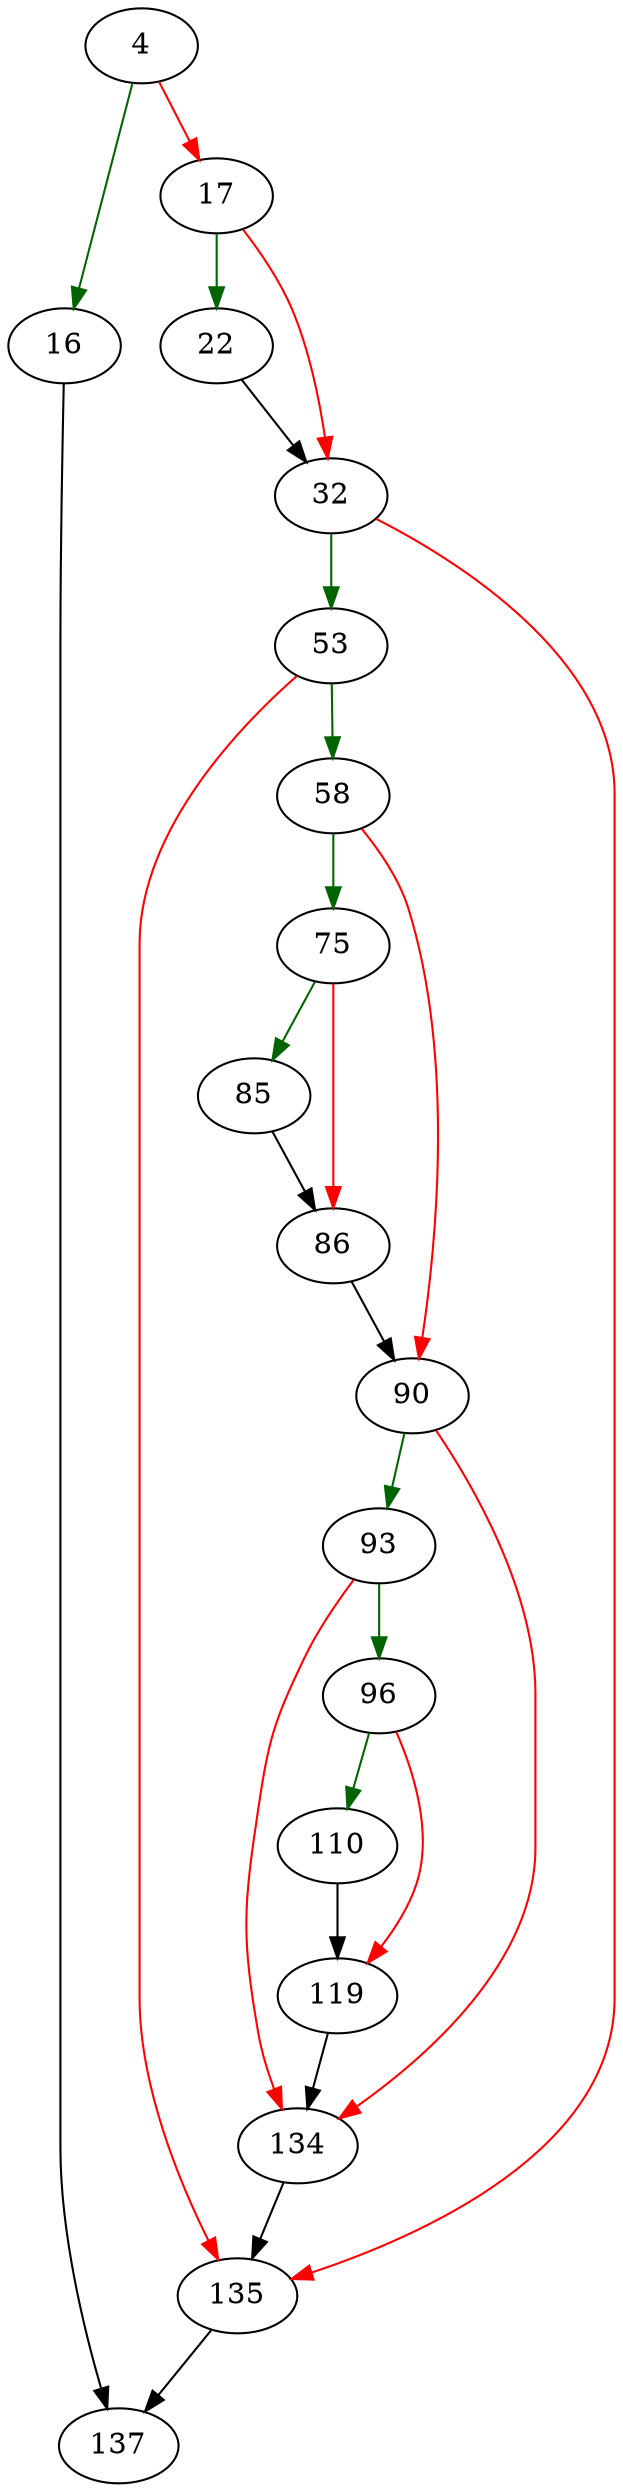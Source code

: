 strict digraph "vdbePmaReaderSeek" {
	// Node definitions.
	4 [entry=true];
	16;
	17;
	137;
	22;
	32;
	53;
	135;
	58;
	75;
	90;
	85;
	86;
	93;
	134;
	96;
	110;
	119;

	// Edge definitions.
	4 -> 16 [
		color=darkgreen
		cond=true
	];
	4 -> 17 [
		color=red
		cond=false
	];
	16 -> 137;
	17 -> 22 [
		color=darkgreen
		cond=true
	];
	17 -> 32 [
		color=red
		cond=false
	];
	22 -> 32;
	32 -> 53 [
		color=darkgreen
		cond=true
	];
	32 -> 135 [
		color=red
		cond=false
	];
	53 -> 135 [
		color=red
		cond=false
	];
	53 -> 58 [
		color=darkgreen
		cond=true
	];
	135 -> 137;
	58 -> 75 [
		color=darkgreen
		cond=true
	];
	58 -> 90 [
		color=red
		cond=false
	];
	75 -> 85 [
		color=darkgreen
		cond=true
	];
	75 -> 86 [
		color=red
		cond=false
	];
	90 -> 93 [
		color=darkgreen
		cond=true
	];
	90 -> 134 [
		color=red
		cond=false
	];
	85 -> 86;
	86 -> 90;
	93 -> 134 [
		color=red
		cond=false
	];
	93 -> 96 [
		color=darkgreen
		cond=true
	];
	134 -> 135;
	96 -> 110 [
		color=darkgreen
		cond=true
	];
	96 -> 119 [
		color=red
		cond=false
	];
	110 -> 119;
	119 -> 134;
}